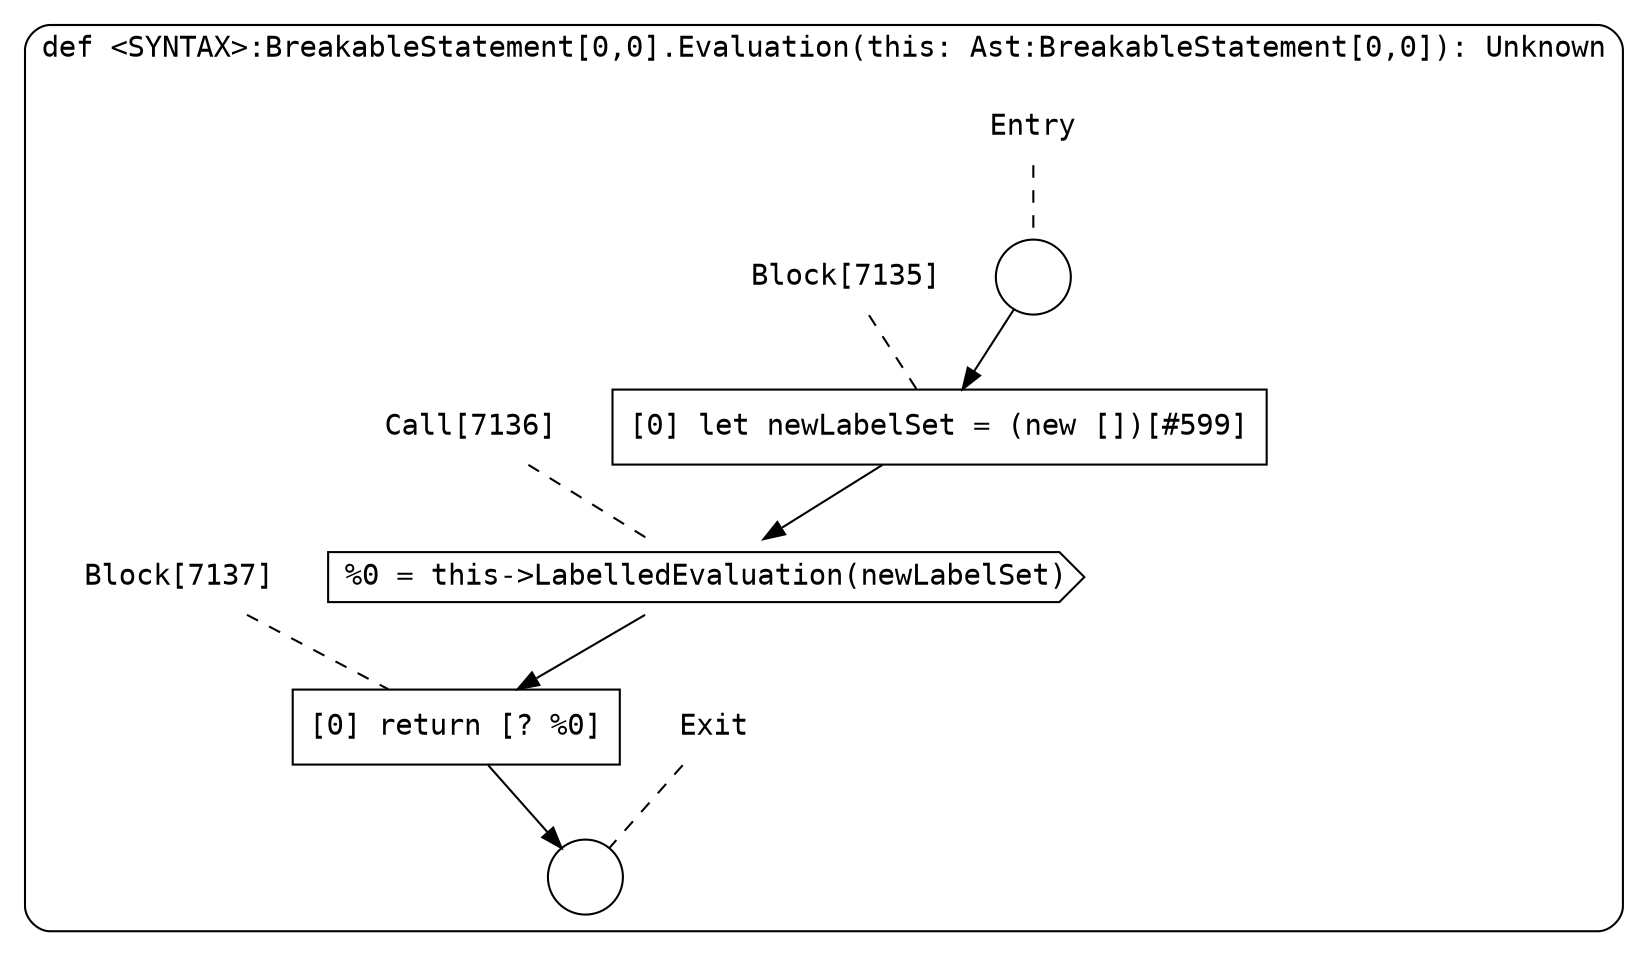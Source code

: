 digraph {
  graph [fontname = "Consolas"]
  node [fontname = "Consolas"]
  edge [fontname = "Consolas"]
  subgraph cluster1380 {
    label = "def <SYNTAX>:BreakableStatement[0,0].Evaluation(this: Ast:BreakableStatement[0,0]): Unknown"
    style = rounded
    cluster1380_entry_name [shape=none, label=<<font color="black">Entry</font>>]
    cluster1380_entry_name -> cluster1380_entry [arrowhead=none, color="black", style=dashed]
    cluster1380_entry [shape=circle label=" " color="black" fillcolor="white" style=filled]
    cluster1380_entry -> node7135 [color="black"]
    cluster1380_exit_name [shape=none, label=<<font color="black">Exit</font>>]
    cluster1380_exit_name -> cluster1380_exit [arrowhead=none, color="black", style=dashed]
    cluster1380_exit [shape=circle label=" " color="black" fillcolor="white" style=filled]
    node7135_name [shape=none, label=<<font color="black">Block[7135]</font>>]
    node7135_name -> node7135 [arrowhead=none, color="black", style=dashed]
    node7135 [shape=box, label=<<font color="black">[0] let newLabelSet = (new [])[#599]<BR ALIGN="LEFT"/></font>> color="black" fillcolor="white", style=filled]
    node7135 -> node7136 [color="black"]
    node7136_name [shape=none, label=<<font color="black">Call[7136]</font>>]
    node7136_name -> node7136 [arrowhead=none, color="black", style=dashed]
    node7136 [shape=cds, label=<<font color="black">%0 = this-&gt;LabelledEvaluation(newLabelSet)</font>> color="black" fillcolor="white", style=filled]
    node7136 -> node7137 [color="black"]
    node7137_name [shape=none, label=<<font color="black">Block[7137]</font>>]
    node7137_name -> node7137 [arrowhead=none, color="black", style=dashed]
    node7137 [shape=box, label=<<font color="black">[0] return [? %0]<BR ALIGN="LEFT"/></font>> color="black" fillcolor="white", style=filled]
    node7137 -> cluster1380_exit [color="black"]
  }
}